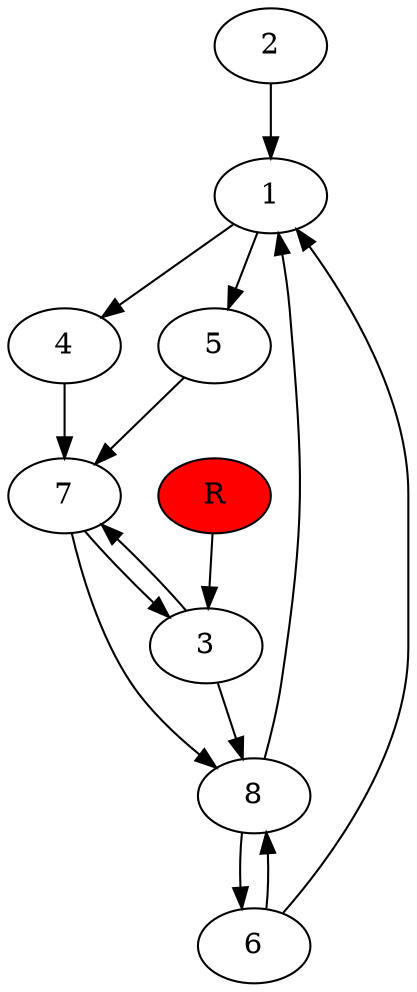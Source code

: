 digraph prb2878 {
	1
	2
	3
	4
	5
	6
	7
	8
	R [fillcolor="#ff0000" style=filled]
	1 -> 4
	1 -> 5
	2 -> 1
	3 -> 7
	3 -> 8
	4 -> 7
	5 -> 7
	6 -> 1
	6 -> 8
	7 -> 3
	7 -> 8
	8 -> 1
	8 -> 6
	R -> 3
}
